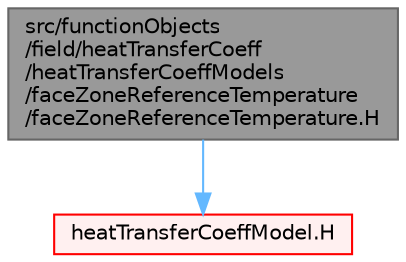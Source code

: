 digraph "src/functionObjects/field/heatTransferCoeff/heatTransferCoeffModels/faceZoneReferenceTemperature/faceZoneReferenceTemperature.H"
{
 // LATEX_PDF_SIZE
  bgcolor="transparent";
  edge [fontname=Helvetica,fontsize=10,labelfontname=Helvetica,labelfontsize=10];
  node [fontname=Helvetica,fontsize=10,shape=box,height=0.2,width=0.4];
  Node1 [id="Node000001",label="src/functionObjects\l/field/heatTransferCoeff\l/heatTransferCoeffModels\l/faceZoneReferenceTemperature\l/faceZoneReferenceTemperature.H",height=0.2,width=0.4,color="gray40", fillcolor="grey60", style="filled", fontcolor="black",tooltip=" "];
  Node1 -> Node2 [id="edge1_Node000001_Node000002",color="steelblue1",style="solid",tooltip=" "];
  Node2 [id="Node000002",label="heatTransferCoeffModel.H",height=0.2,width=0.4,color="red", fillcolor="#FFF0F0", style="filled",URL="$heatTransferCoeffModel_8H.html",tooltip=" "];
}
